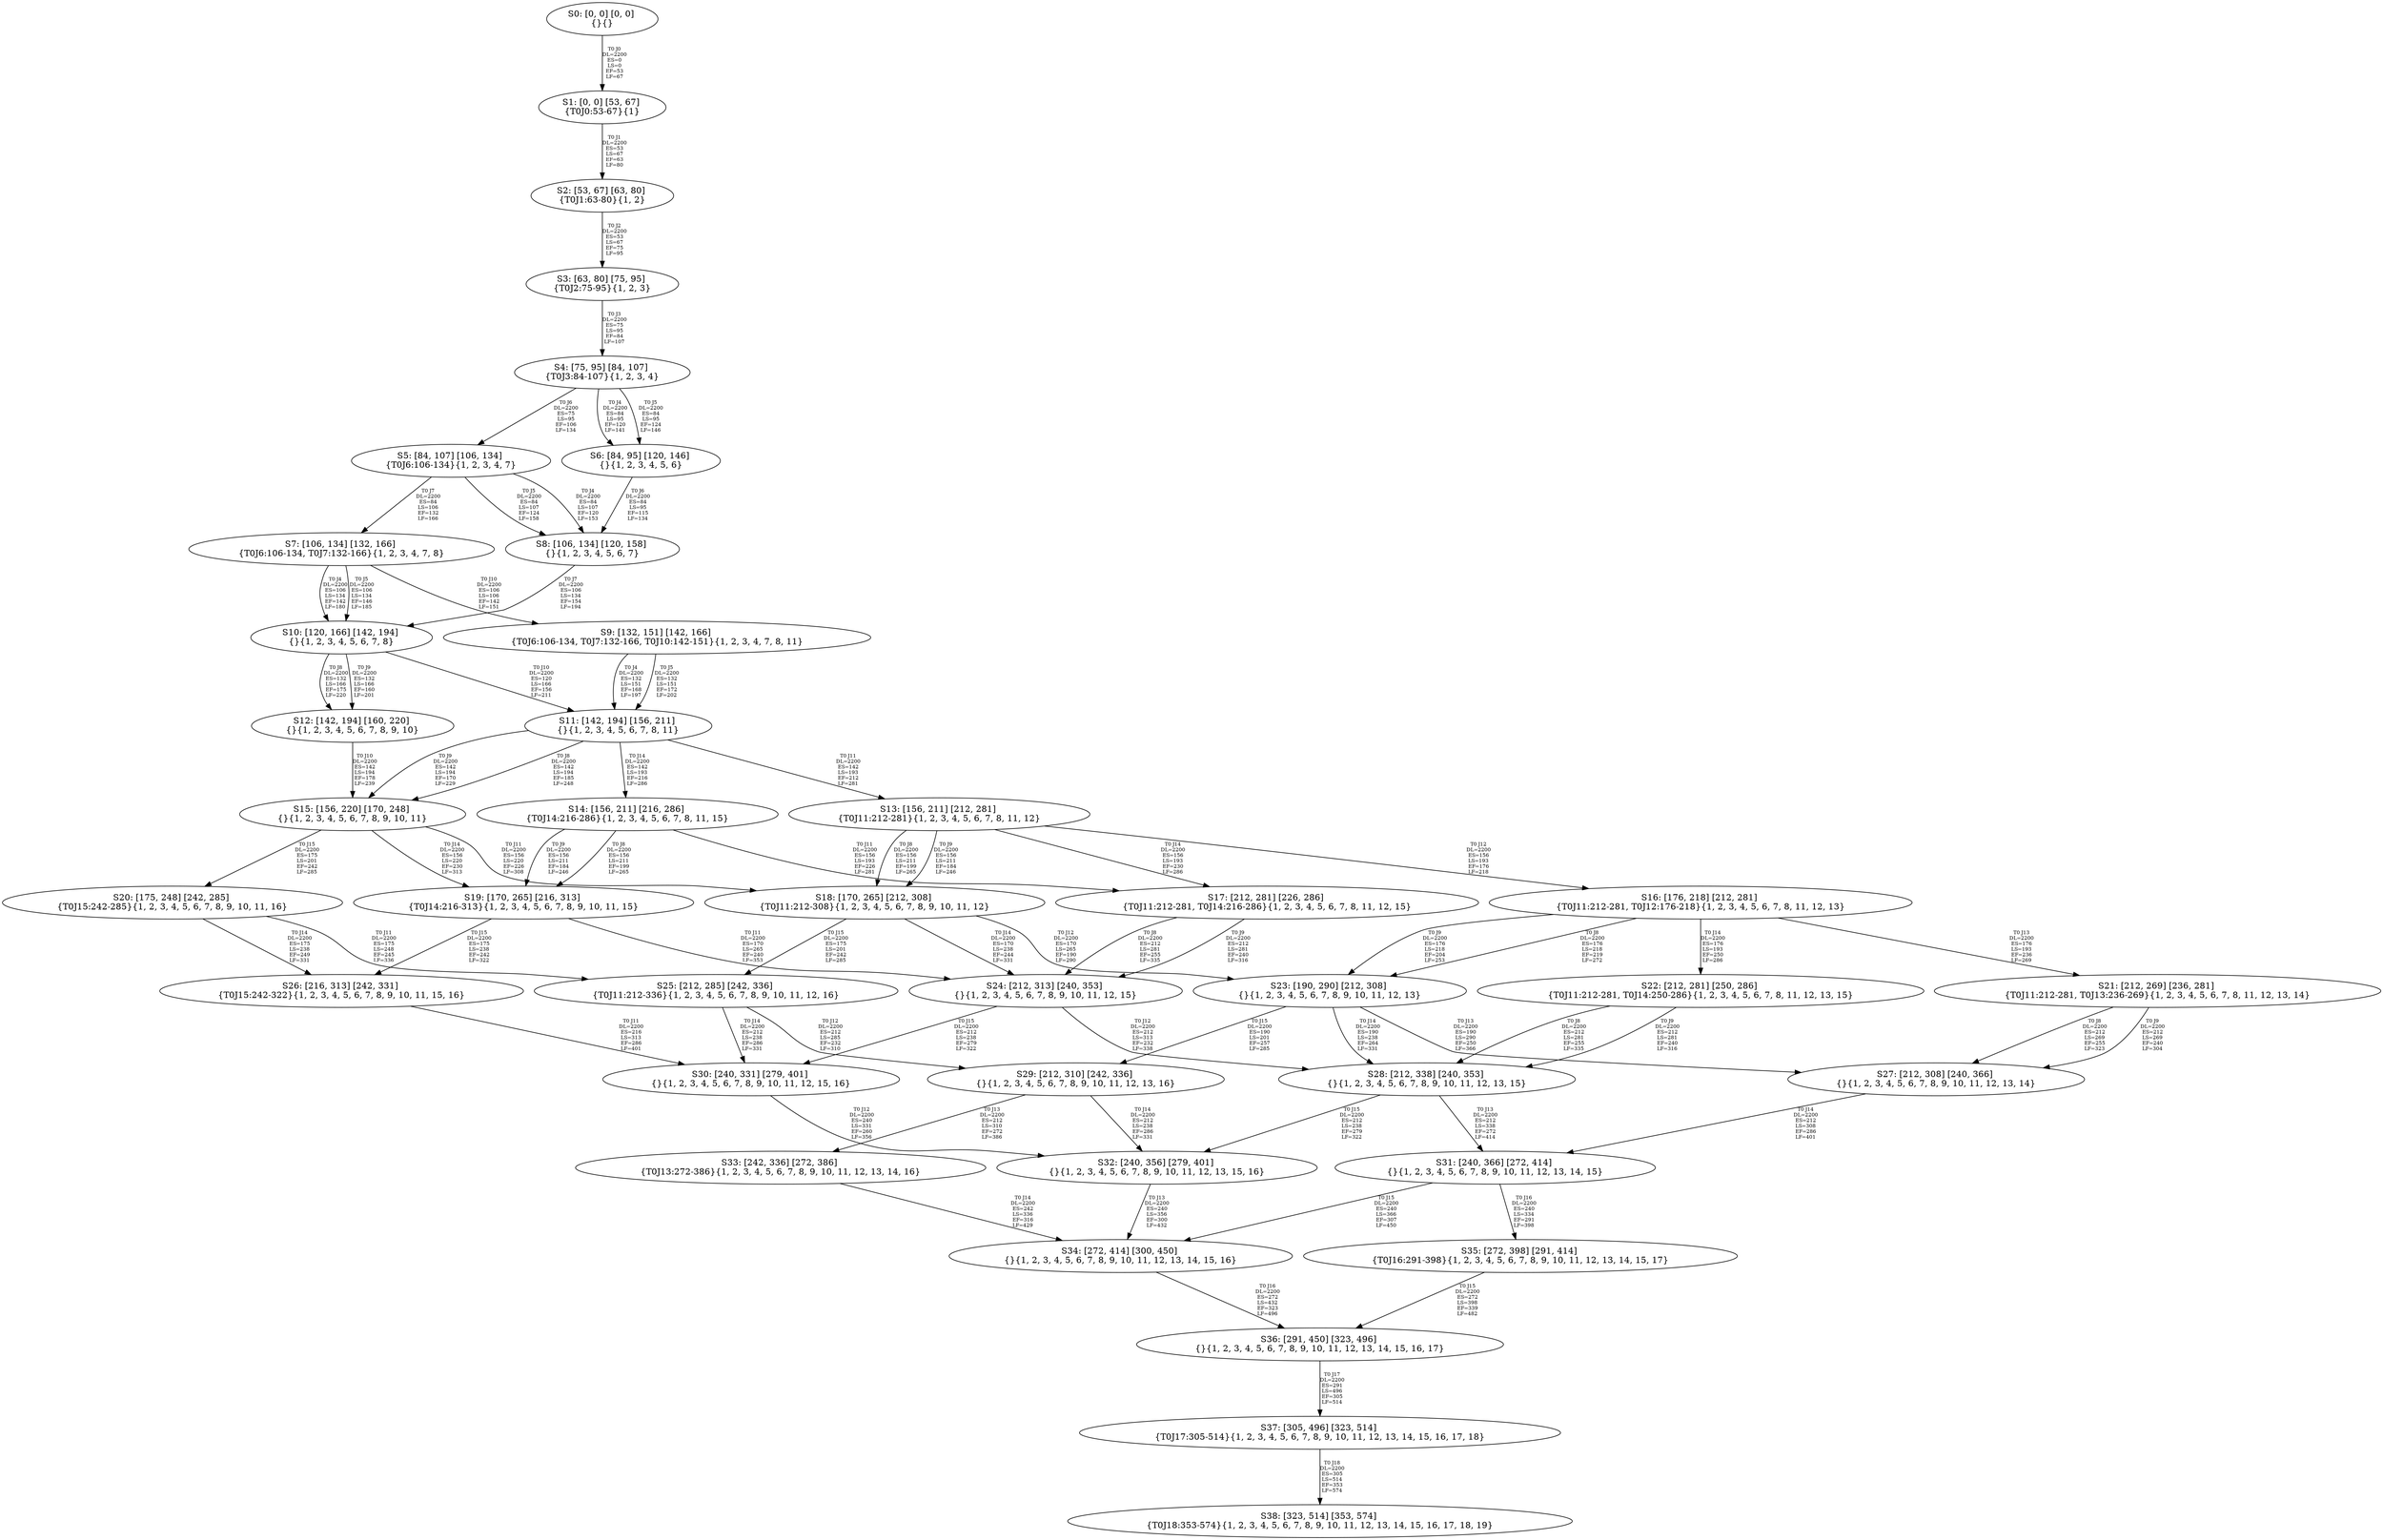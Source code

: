digraph {
	S0[label="S0: [0, 0] [0, 0] \n{}{}"];
	S1[label="S1: [0, 0] [53, 67] \n{T0J0:53-67}{1}"];
	S2[label="S2: [53, 67] [63, 80] \n{T0J1:63-80}{1, 2}"];
	S3[label="S3: [63, 80] [75, 95] \n{T0J2:75-95}{1, 2, 3}"];
	S4[label="S4: [75, 95] [84, 107] \n{T0J3:84-107}{1, 2, 3, 4}"];
	S5[label="S5: [84, 107] [106, 134] \n{T0J6:106-134}{1, 2, 3, 4, 7}"];
	S6[label="S6: [84, 95] [120, 146] \n{}{1, 2, 3, 4, 5, 6}"];
	S7[label="S7: [106, 134] [132, 166] \n{T0J6:106-134, T0J7:132-166}{1, 2, 3, 4, 7, 8}"];
	S8[label="S8: [106, 134] [120, 158] \n{}{1, 2, 3, 4, 5, 6, 7}"];
	S9[label="S9: [132, 151] [142, 166] \n{T0J6:106-134, T0J7:132-166, T0J10:142-151}{1, 2, 3, 4, 7, 8, 11}"];
	S10[label="S10: [120, 166] [142, 194] \n{}{1, 2, 3, 4, 5, 6, 7, 8}"];
	S11[label="S11: [142, 194] [156, 211] \n{}{1, 2, 3, 4, 5, 6, 7, 8, 11}"];
	S12[label="S12: [142, 194] [160, 220] \n{}{1, 2, 3, 4, 5, 6, 7, 8, 9, 10}"];
	S13[label="S13: [156, 211] [212, 281] \n{T0J11:212-281}{1, 2, 3, 4, 5, 6, 7, 8, 11, 12}"];
	S14[label="S14: [156, 211] [216, 286] \n{T0J14:216-286}{1, 2, 3, 4, 5, 6, 7, 8, 11, 15}"];
	S15[label="S15: [156, 220] [170, 248] \n{}{1, 2, 3, 4, 5, 6, 7, 8, 9, 10, 11}"];
	S16[label="S16: [176, 218] [212, 281] \n{T0J11:212-281, T0J12:176-218}{1, 2, 3, 4, 5, 6, 7, 8, 11, 12, 13}"];
	S17[label="S17: [212, 281] [226, 286] \n{T0J11:212-281, T0J14:216-286}{1, 2, 3, 4, 5, 6, 7, 8, 11, 12, 15}"];
	S18[label="S18: [170, 265] [212, 308] \n{T0J11:212-308}{1, 2, 3, 4, 5, 6, 7, 8, 9, 10, 11, 12}"];
	S19[label="S19: [170, 265] [216, 313] \n{T0J14:216-313}{1, 2, 3, 4, 5, 6, 7, 8, 9, 10, 11, 15}"];
	S20[label="S20: [175, 248] [242, 285] \n{T0J15:242-285}{1, 2, 3, 4, 5, 6, 7, 8, 9, 10, 11, 16}"];
	S21[label="S21: [212, 269] [236, 281] \n{T0J11:212-281, T0J13:236-269}{1, 2, 3, 4, 5, 6, 7, 8, 11, 12, 13, 14}"];
	S22[label="S22: [212, 281] [250, 286] \n{T0J11:212-281, T0J14:250-286}{1, 2, 3, 4, 5, 6, 7, 8, 11, 12, 13, 15}"];
	S23[label="S23: [190, 290] [212, 308] \n{}{1, 2, 3, 4, 5, 6, 7, 8, 9, 10, 11, 12, 13}"];
	S24[label="S24: [212, 313] [240, 353] \n{}{1, 2, 3, 4, 5, 6, 7, 8, 9, 10, 11, 12, 15}"];
	S25[label="S25: [212, 285] [242, 336] \n{T0J11:212-336}{1, 2, 3, 4, 5, 6, 7, 8, 9, 10, 11, 12, 16}"];
	S26[label="S26: [216, 313] [242, 331] \n{T0J15:242-322}{1, 2, 3, 4, 5, 6, 7, 8, 9, 10, 11, 15, 16}"];
	S27[label="S27: [212, 308] [240, 366] \n{}{1, 2, 3, 4, 5, 6, 7, 8, 9, 10, 11, 12, 13, 14}"];
	S28[label="S28: [212, 338] [240, 353] \n{}{1, 2, 3, 4, 5, 6, 7, 8, 9, 10, 11, 12, 13, 15}"];
	S29[label="S29: [212, 310] [242, 336] \n{}{1, 2, 3, 4, 5, 6, 7, 8, 9, 10, 11, 12, 13, 16}"];
	S30[label="S30: [240, 331] [279, 401] \n{}{1, 2, 3, 4, 5, 6, 7, 8, 9, 10, 11, 12, 15, 16}"];
	S31[label="S31: [240, 366] [272, 414] \n{}{1, 2, 3, 4, 5, 6, 7, 8, 9, 10, 11, 12, 13, 14, 15}"];
	S32[label="S32: [240, 356] [279, 401] \n{}{1, 2, 3, 4, 5, 6, 7, 8, 9, 10, 11, 12, 13, 15, 16}"];
	S33[label="S33: [242, 336] [272, 386] \n{T0J13:272-386}{1, 2, 3, 4, 5, 6, 7, 8, 9, 10, 11, 12, 13, 14, 16}"];
	S34[label="S34: [272, 414] [300, 450] \n{}{1, 2, 3, 4, 5, 6, 7, 8, 9, 10, 11, 12, 13, 14, 15, 16}"];
	S35[label="S35: [272, 398] [291, 414] \n{T0J16:291-398}{1, 2, 3, 4, 5, 6, 7, 8, 9, 10, 11, 12, 13, 14, 15, 17}"];
	S36[label="S36: [291, 450] [323, 496] \n{}{1, 2, 3, 4, 5, 6, 7, 8, 9, 10, 11, 12, 13, 14, 15, 16, 17}"];
	S37[label="S37: [305, 496] [323, 514] \n{T0J17:305-514}{1, 2, 3, 4, 5, 6, 7, 8, 9, 10, 11, 12, 13, 14, 15, 16, 17, 18}"];
	S38[label="S38: [323, 514] [353, 574] \n{T0J18:353-574}{1, 2, 3, 4, 5, 6, 7, 8, 9, 10, 11, 12, 13, 14, 15, 16, 17, 18, 19}"];
	S0 -> S1[label="T0 J0\nDL=2200\nES=0\nLS=0\nEF=53\nLF=67",fontsize=8];
	S1 -> S2[label="T0 J1\nDL=2200\nES=53\nLS=67\nEF=63\nLF=80",fontsize=8];
	S2 -> S3[label="T0 J2\nDL=2200\nES=53\nLS=67\nEF=75\nLF=95",fontsize=8];
	S3 -> S4[label="T0 J3\nDL=2200\nES=75\nLS=95\nEF=84\nLF=107",fontsize=8];
	S4 -> S6[label="T0 J4\nDL=2200\nES=84\nLS=95\nEF=120\nLF=141",fontsize=8];
	S4 -> S6[label="T0 J5\nDL=2200\nES=84\nLS=95\nEF=124\nLF=146",fontsize=8];
	S4 -> S5[label="T0 J6\nDL=2200\nES=75\nLS=95\nEF=106\nLF=134",fontsize=8];
	S5 -> S8[label="T0 J4\nDL=2200\nES=84\nLS=107\nEF=120\nLF=153",fontsize=8];
	S5 -> S8[label="T0 J5\nDL=2200\nES=84\nLS=107\nEF=124\nLF=158",fontsize=8];
	S5 -> S7[label="T0 J7\nDL=2200\nES=84\nLS=106\nEF=132\nLF=166",fontsize=8];
	S6 -> S8[label="T0 J6\nDL=2200\nES=84\nLS=95\nEF=115\nLF=134",fontsize=8];
	S7 -> S10[label="T0 J4\nDL=2200\nES=106\nLS=134\nEF=142\nLF=180",fontsize=8];
	S7 -> S10[label="T0 J5\nDL=2200\nES=106\nLS=134\nEF=146\nLF=185",fontsize=8];
	S7 -> S9[label="T0 J10\nDL=2200\nES=106\nLS=106\nEF=142\nLF=151",fontsize=8];
	S8 -> S10[label="T0 J7\nDL=2200\nES=106\nLS=134\nEF=154\nLF=194",fontsize=8];
	S9 -> S11[label="T0 J4\nDL=2200\nES=132\nLS=151\nEF=168\nLF=197",fontsize=8];
	S9 -> S11[label="T0 J5\nDL=2200\nES=132\nLS=151\nEF=172\nLF=202",fontsize=8];
	S10 -> S12[label="T0 J8\nDL=2200\nES=132\nLS=166\nEF=175\nLF=220",fontsize=8];
	S10 -> S12[label="T0 J9\nDL=2200\nES=132\nLS=166\nEF=160\nLF=201",fontsize=8];
	S10 -> S11[label="T0 J10\nDL=2200\nES=120\nLS=166\nEF=156\nLF=211",fontsize=8];
	S11 -> S15[label="T0 J8\nDL=2200\nES=142\nLS=194\nEF=185\nLF=248",fontsize=8];
	S11 -> S15[label="T0 J9\nDL=2200\nES=142\nLS=194\nEF=170\nLF=229",fontsize=8];
	S11 -> S13[label="T0 J11\nDL=2200\nES=142\nLS=193\nEF=212\nLF=281",fontsize=8];
	S11 -> S14[label="T0 J14\nDL=2200\nES=142\nLS=193\nEF=216\nLF=286",fontsize=8];
	S12 -> S15[label="T0 J10\nDL=2200\nES=142\nLS=194\nEF=178\nLF=239",fontsize=8];
	S13 -> S18[label="T0 J8\nDL=2200\nES=156\nLS=211\nEF=199\nLF=265",fontsize=8];
	S13 -> S18[label="T0 J9\nDL=2200\nES=156\nLS=211\nEF=184\nLF=246",fontsize=8];
	S13 -> S16[label="T0 J12\nDL=2200\nES=156\nLS=193\nEF=176\nLF=218",fontsize=8];
	S13 -> S17[label="T0 J14\nDL=2200\nES=156\nLS=193\nEF=230\nLF=286",fontsize=8];
	S14 -> S19[label="T0 J8\nDL=2200\nES=156\nLS=211\nEF=199\nLF=265",fontsize=8];
	S14 -> S19[label="T0 J9\nDL=2200\nES=156\nLS=211\nEF=184\nLF=246",fontsize=8];
	S14 -> S17[label="T0 J11\nDL=2200\nES=156\nLS=193\nEF=226\nLF=281",fontsize=8];
	S15 -> S18[label="T0 J11\nDL=2200\nES=156\nLS=220\nEF=226\nLF=308",fontsize=8];
	S15 -> S19[label="T0 J14\nDL=2200\nES=156\nLS=220\nEF=230\nLF=313",fontsize=8];
	S15 -> S20[label="T0 J15\nDL=2200\nES=175\nLS=201\nEF=242\nLF=285",fontsize=8];
	S16 -> S23[label="T0 J8\nDL=2200\nES=176\nLS=218\nEF=219\nLF=272",fontsize=8];
	S16 -> S23[label="T0 J9\nDL=2200\nES=176\nLS=218\nEF=204\nLF=253",fontsize=8];
	S16 -> S21[label="T0 J13\nDL=2200\nES=176\nLS=193\nEF=236\nLF=269",fontsize=8];
	S16 -> S22[label="T0 J14\nDL=2200\nES=176\nLS=193\nEF=250\nLF=286",fontsize=8];
	S17 -> S24[label="T0 J8\nDL=2200\nES=212\nLS=281\nEF=255\nLF=335",fontsize=8];
	S17 -> S24[label="T0 J9\nDL=2200\nES=212\nLS=281\nEF=240\nLF=316",fontsize=8];
	S18 -> S23[label="T0 J12\nDL=2200\nES=170\nLS=265\nEF=190\nLF=290",fontsize=8];
	S18 -> S24[label="T0 J14\nDL=2200\nES=170\nLS=238\nEF=244\nLF=331",fontsize=8];
	S18 -> S25[label="T0 J15\nDL=2200\nES=175\nLS=201\nEF=242\nLF=285",fontsize=8];
	S19 -> S24[label="T0 J11\nDL=2200\nES=170\nLS=265\nEF=240\nLF=353",fontsize=8];
	S19 -> S26[label="T0 J15\nDL=2200\nES=175\nLS=238\nEF=242\nLF=322",fontsize=8];
	S20 -> S25[label="T0 J11\nDL=2200\nES=175\nLS=248\nEF=245\nLF=336",fontsize=8];
	S20 -> S26[label="T0 J14\nDL=2200\nES=175\nLS=238\nEF=249\nLF=331",fontsize=8];
	S21 -> S27[label="T0 J8\nDL=2200\nES=212\nLS=269\nEF=255\nLF=323",fontsize=8];
	S21 -> S27[label="T0 J9\nDL=2200\nES=212\nLS=269\nEF=240\nLF=304",fontsize=8];
	S22 -> S28[label="T0 J8\nDL=2200\nES=212\nLS=281\nEF=255\nLF=335",fontsize=8];
	S22 -> S28[label="T0 J9\nDL=2200\nES=212\nLS=281\nEF=240\nLF=316",fontsize=8];
	S23 -> S27[label="T0 J13\nDL=2200\nES=190\nLS=290\nEF=250\nLF=366",fontsize=8];
	S23 -> S28[label="T0 J14\nDL=2200\nES=190\nLS=238\nEF=264\nLF=331",fontsize=8];
	S23 -> S29[label="T0 J15\nDL=2200\nES=190\nLS=201\nEF=257\nLF=285",fontsize=8];
	S24 -> S28[label="T0 J12\nDL=2200\nES=212\nLS=313\nEF=232\nLF=338",fontsize=8];
	S24 -> S30[label="T0 J15\nDL=2200\nES=212\nLS=238\nEF=279\nLF=322",fontsize=8];
	S25 -> S29[label="T0 J12\nDL=2200\nES=212\nLS=285\nEF=232\nLF=310",fontsize=8];
	S25 -> S30[label="T0 J14\nDL=2200\nES=212\nLS=238\nEF=286\nLF=331",fontsize=8];
	S26 -> S30[label="T0 J11\nDL=2200\nES=216\nLS=313\nEF=286\nLF=401",fontsize=8];
	S27 -> S31[label="T0 J14\nDL=2200\nES=212\nLS=308\nEF=286\nLF=401",fontsize=8];
	S28 -> S31[label="T0 J13\nDL=2200\nES=212\nLS=338\nEF=272\nLF=414",fontsize=8];
	S28 -> S32[label="T0 J15\nDL=2200\nES=212\nLS=238\nEF=279\nLF=322",fontsize=8];
	S29 -> S33[label="T0 J13\nDL=2200\nES=212\nLS=310\nEF=272\nLF=386",fontsize=8];
	S29 -> S32[label="T0 J14\nDL=2200\nES=212\nLS=238\nEF=286\nLF=331",fontsize=8];
	S30 -> S32[label="T0 J12\nDL=2200\nES=240\nLS=331\nEF=260\nLF=356",fontsize=8];
	S31 -> S34[label="T0 J15\nDL=2200\nES=240\nLS=366\nEF=307\nLF=450",fontsize=8];
	S31 -> S35[label="T0 J16\nDL=2200\nES=240\nLS=334\nEF=291\nLF=398",fontsize=8];
	S32 -> S34[label="T0 J13\nDL=2200\nES=240\nLS=356\nEF=300\nLF=432",fontsize=8];
	S33 -> S34[label="T0 J14\nDL=2200\nES=242\nLS=336\nEF=316\nLF=429",fontsize=8];
	S34 -> S36[label="T0 J16\nDL=2200\nES=272\nLS=432\nEF=323\nLF=496",fontsize=8];
	S35 -> S36[label="T0 J15\nDL=2200\nES=272\nLS=398\nEF=339\nLF=482",fontsize=8];
	S36 -> S37[label="T0 J17\nDL=2200\nES=291\nLS=496\nEF=305\nLF=514",fontsize=8];
	S37 -> S38[label="T0 J18\nDL=2200\nES=305\nLS=514\nEF=353\nLF=574",fontsize=8];
}
